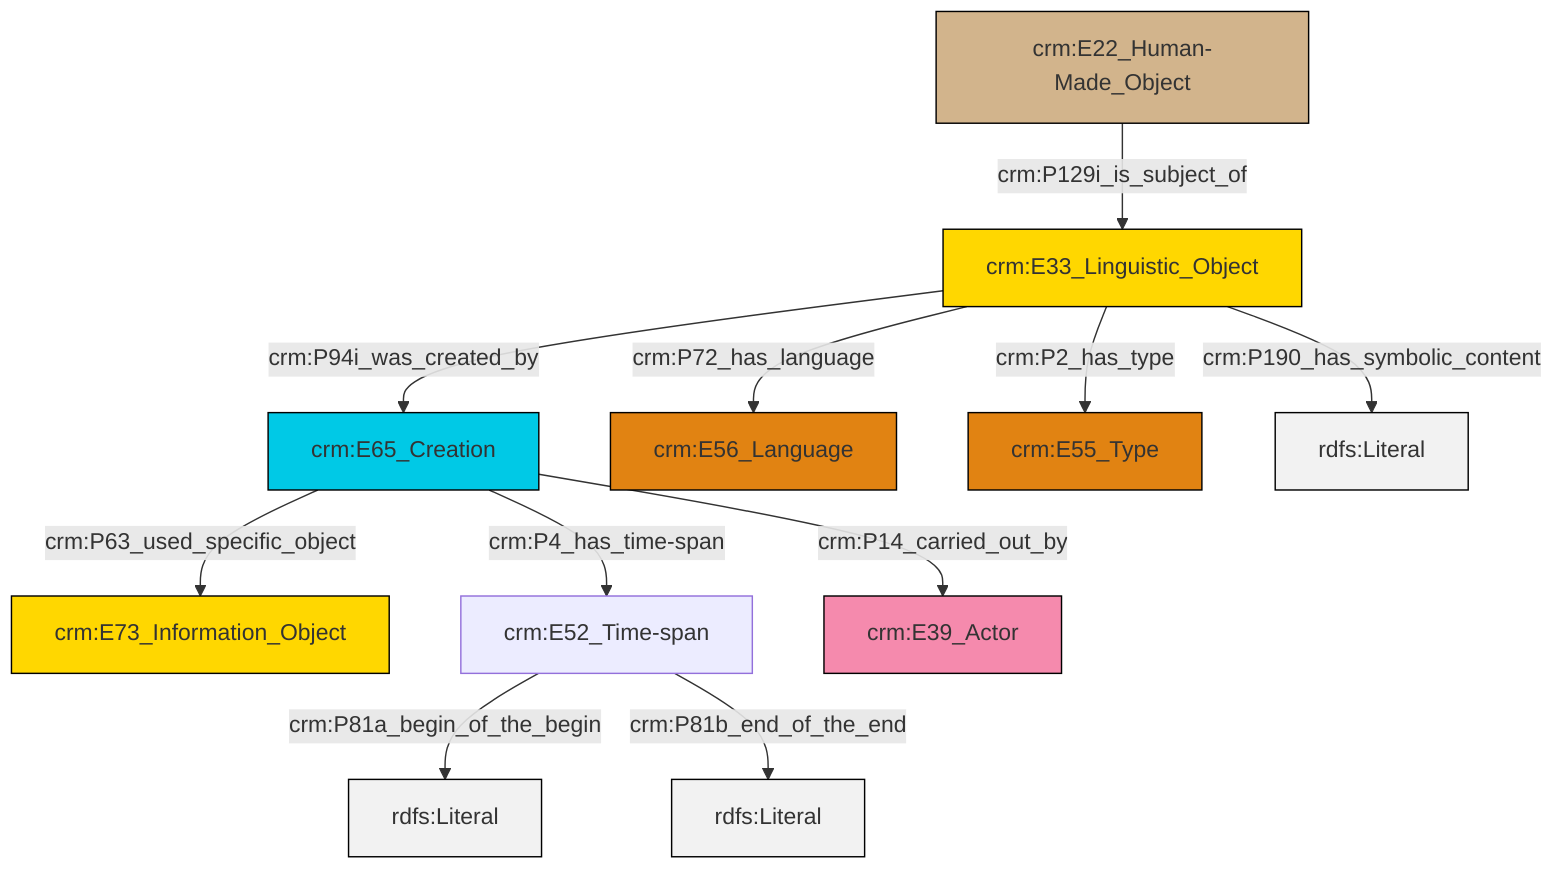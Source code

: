 graph TD
classDef Literal fill:#f2f2f2,stroke:#000000;
classDef CRM_Entity fill:#FFFFFF,stroke:#000000;
classDef Temporal_Entity fill:#00C9E6, stroke:#000000;
classDef Type fill:#E18312, stroke:#000000;
classDef Time-Span fill:#2C9C91, stroke:#000000;
classDef Appellation fill:#FFEB7F, stroke:#000000;
classDef Place fill:#008836, stroke:#000000;
classDef Persistent_Item fill:#B266B2, stroke:#000000;
classDef Conceptual_Object fill:#FFD700, stroke:#000000;
classDef Physical_Thing fill:#D2B48C, stroke:#000000;
classDef Actor fill:#f58aad, stroke:#000000;
classDef PC_Classes fill:#4ce600, stroke:#000000;
classDef Multi fill:#cccccc,stroke:#000000;

0["crm:E33_Linguistic_Object"]:::Conceptual_Object -->|crm:P94i_was_created_by| 1["crm:E65_Creation"]:::Temporal_Entity
1["crm:E65_Creation"]:::Temporal_Entity -->|crm:P63_used_specific_object| 2["crm:E73_Information_Object"]:::Conceptual_Object
3["crm:E22_Human-Made_Object"]:::Physical_Thing -->|crm:P129i_is_subject_of| 0["crm:E33_Linguistic_Object"]:::Conceptual_Object
0["crm:E33_Linguistic_Object"]:::Conceptual_Object -->|crm:P72_has_language| 5["crm:E56_Language"]:::Type
0["crm:E33_Linguistic_Object"]:::Conceptual_Object -->|crm:P2_has_type| 8["crm:E55_Type"]:::Type
9["crm:E52_Time-span"]:::Default -->|crm:P81a_begin_of_the_begin| 14[rdfs:Literal]:::Literal
0["crm:E33_Linguistic_Object"]:::Conceptual_Object -->|crm:P190_has_symbolic_content| 15[rdfs:Literal]:::Literal
1["crm:E65_Creation"]:::Temporal_Entity -->|crm:P14_carried_out_by| 12["crm:E39_Actor"]:::Actor
9["crm:E52_Time-span"]:::Default -->|crm:P81b_end_of_the_end| 16[rdfs:Literal]:::Literal
1["crm:E65_Creation"]:::Temporal_Entity -->|crm:P4_has_time-span| 9["crm:E52_Time-span"]:::Default